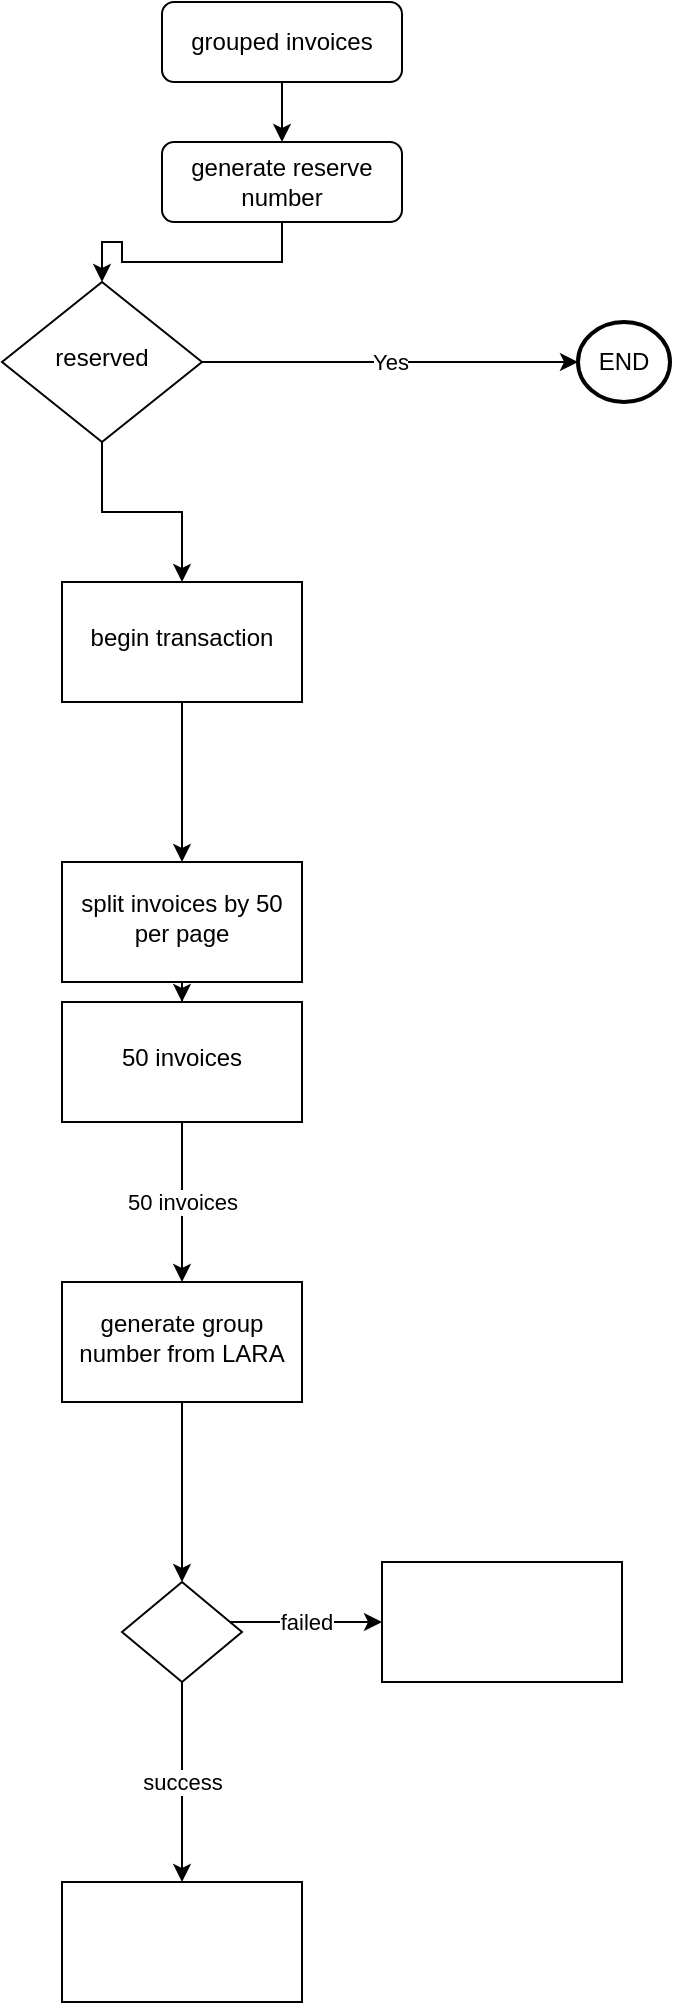<mxfile version="20.6.2" type="github">
  <diagram id="C5RBs43oDa-KdzZeNtuy" name="Page-1">
    <mxGraphModel dx="766" dy="417" grid="1" gridSize="10" guides="1" tooltips="1" connect="1" arrows="1" fold="1" page="1" pageScale="1" pageWidth="827" pageHeight="1169" math="0" shadow="0">
      <root>
        <mxCell id="WIyWlLk6GJQsqaUBKTNV-0" />
        <mxCell id="WIyWlLk6GJQsqaUBKTNV-1" parent="WIyWlLk6GJQsqaUBKTNV-0" />
        <mxCell id="TE3IT55mM2HaOFwmTV_S-1" value="" style="edgeStyle=orthogonalEdgeStyle;rounded=0;orthogonalLoop=1;jettySize=auto;html=1;" edge="1" parent="WIyWlLk6GJQsqaUBKTNV-1" source="WIyWlLk6GJQsqaUBKTNV-3" target="TE3IT55mM2HaOFwmTV_S-0">
          <mxGeometry relative="1" as="geometry" />
        </mxCell>
        <mxCell id="WIyWlLk6GJQsqaUBKTNV-3" value="grouped invoices" style="rounded=1;whiteSpace=wrap;html=1;fontSize=12;glass=0;strokeWidth=1;shadow=0;" parent="WIyWlLk6GJQsqaUBKTNV-1" vertex="1">
          <mxGeometry x="160" y="80" width="120" height="40" as="geometry" />
        </mxCell>
        <mxCell id="TE3IT55mM2HaOFwmTV_S-4" value="Yes" style="edgeStyle=orthogonalEdgeStyle;rounded=0;orthogonalLoop=1;jettySize=auto;html=1;" edge="1" parent="WIyWlLk6GJQsqaUBKTNV-1" source="WIyWlLk6GJQsqaUBKTNV-6" target="TE3IT55mM2HaOFwmTV_S-5">
          <mxGeometry relative="1" as="geometry">
            <mxPoint x="250" y="270" as="targetPoint" />
          </mxGeometry>
        </mxCell>
        <mxCell id="TE3IT55mM2HaOFwmTV_S-9" value="" style="edgeStyle=orthogonalEdgeStyle;rounded=0;orthogonalLoop=1;jettySize=auto;html=1;" edge="1" parent="WIyWlLk6GJQsqaUBKTNV-1" source="WIyWlLk6GJQsqaUBKTNV-6" target="TE3IT55mM2HaOFwmTV_S-8">
          <mxGeometry relative="1" as="geometry" />
        </mxCell>
        <mxCell id="WIyWlLk6GJQsqaUBKTNV-6" value="reserved" style="rhombus;whiteSpace=wrap;html=1;shadow=0;fontFamily=Helvetica;fontSize=12;align=center;strokeWidth=1;spacing=6;spacingTop=-4;" parent="WIyWlLk6GJQsqaUBKTNV-1" vertex="1">
          <mxGeometry x="80" y="220" width="100" height="80" as="geometry" />
        </mxCell>
        <mxCell id="TE3IT55mM2HaOFwmTV_S-2" style="edgeStyle=orthogonalEdgeStyle;rounded=0;orthogonalLoop=1;jettySize=auto;html=1;" edge="1" parent="WIyWlLk6GJQsqaUBKTNV-1" source="TE3IT55mM2HaOFwmTV_S-0" target="WIyWlLk6GJQsqaUBKTNV-6">
          <mxGeometry relative="1" as="geometry" />
        </mxCell>
        <mxCell id="TE3IT55mM2HaOFwmTV_S-0" value="generate reserve number" style="rounded=1;whiteSpace=wrap;html=1;fontSize=12;glass=0;strokeWidth=1;shadow=0;" vertex="1" parent="WIyWlLk6GJQsqaUBKTNV-1">
          <mxGeometry x="160" y="150" width="120" height="40" as="geometry" />
        </mxCell>
        <mxCell id="TE3IT55mM2HaOFwmTV_S-5" value="END" style="strokeWidth=2;html=1;shape=mxgraph.flowchart.start_2;whiteSpace=wrap;" vertex="1" parent="WIyWlLk6GJQsqaUBKTNV-1">
          <mxGeometry x="368" y="240" width="46" height="40" as="geometry" />
        </mxCell>
        <mxCell id="TE3IT55mM2HaOFwmTV_S-11" value="" style="edgeStyle=orthogonalEdgeStyle;rounded=0;orthogonalLoop=1;jettySize=auto;html=1;" edge="1" parent="WIyWlLk6GJQsqaUBKTNV-1" source="TE3IT55mM2HaOFwmTV_S-8" target="TE3IT55mM2HaOFwmTV_S-10">
          <mxGeometry relative="1" as="geometry" />
        </mxCell>
        <mxCell id="TE3IT55mM2HaOFwmTV_S-8" value="begin transaction" style="whiteSpace=wrap;html=1;shadow=0;strokeWidth=1;spacing=6;spacingTop=-4;" vertex="1" parent="WIyWlLk6GJQsqaUBKTNV-1">
          <mxGeometry x="110" y="370" width="120" height="60" as="geometry" />
        </mxCell>
        <mxCell id="TE3IT55mM2HaOFwmTV_S-13" style="edgeStyle=orthogonalEdgeStyle;rounded=0;orthogonalLoop=1;jettySize=auto;html=1;" edge="1" parent="WIyWlLk6GJQsqaUBKTNV-1" source="TE3IT55mM2HaOFwmTV_S-10" target="TE3IT55mM2HaOFwmTV_S-12">
          <mxGeometry relative="1" as="geometry" />
        </mxCell>
        <mxCell id="TE3IT55mM2HaOFwmTV_S-10" value="split invoices by 50 per page" style="whiteSpace=wrap;html=1;shadow=0;strokeWidth=1;spacing=6;spacingTop=-4;" vertex="1" parent="WIyWlLk6GJQsqaUBKTNV-1">
          <mxGeometry x="110" y="510" width="120" height="60" as="geometry" />
        </mxCell>
        <mxCell id="TE3IT55mM2HaOFwmTV_S-16" value="50 invoices" style="edgeStyle=orthogonalEdgeStyle;rounded=0;orthogonalLoop=1;jettySize=auto;html=1;" edge="1" parent="WIyWlLk6GJQsqaUBKTNV-1" source="TE3IT55mM2HaOFwmTV_S-12" target="TE3IT55mM2HaOFwmTV_S-14">
          <mxGeometry relative="1" as="geometry" />
        </mxCell>
        <mxCell id="TE3IT55mM2HaOFwmTV_S-12" value="50 invoices" style="whiteSpace=wrap;html=1;shadow=0;strokeWidth=1;spacing=6;spacingTop=-4;" vertex="1" parent="WIyWlLk6GJQsqaUBKTNV-1">
          <mxGeometry x="110" y="580" width="120" height="60" as="geometry" />
        </mxCell>
        <mxCell id="TE3IT55mM2HaOFwmTV_S-20" value="" style="edgeStyle=orthogonalEdgeStyle;rounded=0;orthogonalLoop=1;jettySize=auto;html=1;" edge="1" parent="WIyWlLk6GJQsqaUBKTNV-1" source="TE3IT55mM2HaOFwmTV_S-14" target="TE3IT55mM2HaOFwmTV_S-19">
          <mxGeometry relative="1" as="geometry" />
        </mxCell>
        <mxCell id="TE3IT55mM2HaOFwmTV_S-14" value="generate group number from LARA" style="whiteSpace=wrap;html=1;shadow=0;strokeWidth=1;spacing=6;spacingTop=-4;" vertex="1" parent="WIyWlLk6GJQsqaUBKTNV-1">
          <mxGeometry x="110" y="720" width="120" height="60" as="geometry" />
        </mxCell>
        <mxCell id="TE3IT55mM2HaOFwmTV_S-22" value="failed" style="edgeStyle=orthogonalEdgeStyle;rounded=0;orthogonalLoop=1;jettySize=auto;html=1;" edge="1" parent="WIyWlLk6GJQsqaUBKTNV-1" source="TE3IT55mM2HaOFwmTV_S-19" target="TE3IT55mM2HaOFwmTV_S-21">
          <mxGeometry relative="1" as="geometry">
            <Array as="points">
              <mxPoint x="230" y="890" />
              <mxPoint x="230" y="890" />
            </Array>
          </mxGeometry>
        </mxCell>
        <mxCell id="TE3IT55mM2HaOFwmTV_S-24" value="success" style="edgeStyle=orthogonalEdgeStyle;rounded=0;orthogonalLoop=1;jettySize=auto;html=1;" edge="1" parent="WIyWlLk6GJQsqaUBKTNV-1" source="TE3IT55mM2HaOFwmTV_S-19" target="TE3IT55mM2HaOFwmTV_S-23">
          <mxGeometry relative="1" as="geometry" />
        </mxCell>
        <mxCell id="TE3IT55mM2HaOFwmTV_S-19" value="" style="rhombus;whiteSpace=wrap;html=1;shadow=0;strokeWidth=1;spacing=6;spacingTop=-4;" vertex="1" parent="WIyWlLk6GJQsqaUBKTNV-1">
          <mxGeometry x="140" y="870" width="60" height="50" as="geometry" />
        </mxCell>
        <mxCell id="TE3IT55mM2HaOFwmTV_S-21" value="" style="whiteSpace=wrap;html=1;shadow=0;strokeWidth=1;spacing=6;spacingTop=-4;" vertex="1" parent="WIyWlLk6GJQsqaUBKTNV-1">
          <mxGeometry x="270" y="860" width="120" height="60" as="geometry" />
        </mxCell>
        <mxCell id="TE3IT55mM2HaOFwmTV_S-23" value="" style="whiteSpace=wrap;html=1;shadow=0;strokeWidth=1;spacing=6;spacingTop=-4;" vertex="1" parent="WIyWlLk6GJQsqaUBKTNV-1">
          <mxGeometry x="110" y="1020" width="120" height="60" as="geometry" />
        </mxCell>
      </root>
    </mxGraphModel>
  </diagram>
</mxfile>
